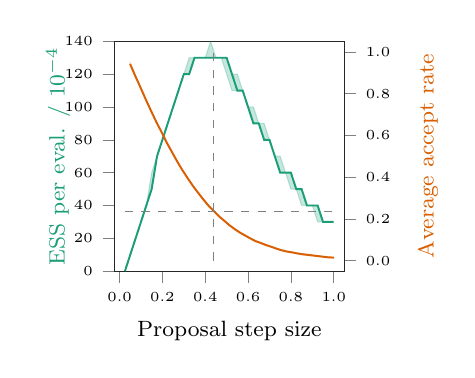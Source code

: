 % This file was created by matplotlib2tikz v0.6.11.
\pgfplotsset{scaled y ticks=false}
\begin{tikzpicture}

\definecolor{color1}{rgb}{0.851,0.373,0.008}
\definecolor{color0}{rgb}{0.106,0.62,0.467}

\begin{axis}[
  xlabel={\footnotesize Proposal step size},
  ylabel={\footnotesize\color{color0} ESS per eval. / $10^{-4}$},
  y label style={at={(axis description cs:-0.15,.5)},rotate=0,anchor=south},
  width=45mm,
  height=45mm,
  xmin=-0.024, xmax=1.049,
  ymin=-0.0, ymax=0.014,
  xtick={-0.2,0,0.2,0.4,0.6,0.8,1,1.2},
  xticklabels={,0.0,0.2,0.4,0.6,0.8,1.0,},
  ytick={-0.002,0,0.002,0.004,0.006,0.008,0.01,0.012,0.014},
  yticklabels={,0,20,40,60,80,100,120,140},
  tick align=outside,
  tick pos=left,
  x grid style={white!80.0!black},
  y grid style={white!80.0!black},
  axis line style={lightgray!20.0!black},
  every tick label/.append style={font=\tiny},
]
\path [draw=color0, fill=color0, opacity=0.25] (axis cs:0.025,0.0)
--(axis cs:0.025,0.0)
--(axis cs:0.05,0.001)
--(axis cs:0.075,0.002)
--(axis cs:0.1,0.003)
--(axis cs:0.125,0.004)
--(axis cs:0.15,0.005)
--(axis cs:0.175,0.007)
--(axis cs:0.2,0.008)
--(axis cs:0.225,0.009)
--(axis cs:0.25,0.01)
--(axis cs:0.275,0.011)
--(axis cs:0.3,0.012)
--(axis cs:0.325,0.012)
--(axis cs:0.35,0.013)
--(axis cs:0.375,0.013)
--(axis cs:0.4,0.013)
--(axis cs:0.425,0.013)
--(axis cs:0.45,0.013)
--(axis cs:0.475,0.013)
--(axis cs:0.5,0.012)
--(axis cs:0.525,0.011)
--(axis cs:0.55,0.011)
--(axis cs:0.575,0.011)
--(axis cs:0.6,0.01)
--(axis cs:0.625,0.009)
--(axis cs:0.65,0.009)
--(axis cs:0.675,0.008)
--(axis cs:0.7,0.008)
--(axis cs:0.725,0.007)
--(axis cs:0.75,0.006)
--(axis cs:0.775,0.006)
--(axis cs:0.8,0.005)
--(axis cs:0.825,0.005)
--(axis cs:0.85,0.004)
--(axis cs:0.875,0.004)
--(axis cs:0.9,0.004)
--(axis cs:0.925,0.003)
--(axis cs:0.95,0.003)
--(axis cs:0.975,0.003)
--(axis cs:1,0.003)
--(axis cs:1,0.003)
--(axis cs:1,0.003)
--(axis cs:0.975,0.003)
--(axis cs:0.95,0.003)
--(axis cs:0.925,0.004)
--(axis cs:0.9,0.004)
--(axis cs:0.875,0.004)
--(axis cs:0.85,0.005)
--(axis cs:0.825,0.005)
--(axis cs:0.8,0.006)
--(axis cs:0.775,0.006)
--(axis cs:0.75,0.007)
--(axis cs:0.725,0.007)
--(axis cs:0.7,0.008)
--(axis cs:0.675,0.009)
--(axis cs:0.65,0.009)
--(axis cs:0.625,0.01)
--(axis cs:0.6,0.01)
--(axis cs:0.575,0.011)
--(axis cs:0.55,0.012)
--(axis cs:0.525,0.012)
--(axis cs:0.5,0.013)
--(axis cs:0.475,0.013)
--(axis cs:0.45,0.013)
--(axis cs:0.425,0.014)
--(axis cs:0.4,0.013)
--(axis cs:0.375,0.013)
--(axis cs:0.35,0.013)
--(axis cs:0.325,0.013)
--(axis cs:0.3,0.012)
--(axis cs:0.275,0.011)
--(axis cs:0.25,0.01)
--(axis cs:0.225,0.009)
--(axis cs:0.2,0.008)
--(axis cs:0.175,0.007)
--(axis cs:0.15,0.006)
--(axis cs:0.125,0.004)
--(axis cs:0.1,0.003)
--(axis cs:0.075,0.002)
--(axis cs:0.05,0.001)
--(axis cs:0.025,0.0)
--cycle;

\addplot [line width=0.7pt, color0, forget plot]
table {%
0.025 0.0
0.05 0.001
0.075 0.002
0.1 0.003
0.125 0.004
0.15 0.005
0.175 0.007
0.2 0.008
0.225 0.009
0.25 0.01
0.275 0.011
0.3 0.012
0.325 0.012
0.35 0.013
0.375 0.013
0.4 0.013
0.425 0.013
0.45 0.013
0.475 0.013
0.5 0.013
0.525 0.012
0.55 0.011
0.575 0.011
0.6 0.01
0.625 0.009
0.65 0.009
0.675 0.008
0.7 0.008
0.725 0.007
0.75 0.006
0.775 0.006
0.8 0.006
0.825 0.005
0.85 0.005
0.875 0.004
0.9 0.004
0.925 0.004
0.95 0.003
0.975 0.003
1 0.003
};
\end{axis}

\begin{axis}[
  ylabel={\footnotesize\color{color1} Average accept rate},
  axis y line*=right,
  axis x line=none,
  y label style={at={(axis description cs:1.45,.5)},rotate=0,anchor=south},
  width=45mm,
  height=45mm,
  xmin=-0.05, xmax=1.05,
  ymin=-0.05, ymax=1.05,
  ytick={-0.2,0,0.2,0.4,0.6,0.8,1,1.2},
  yticklabels={,0.0,0.2,0.4,0.6,0.8,1.0,},
  tick align=outside,
  tick pos=right,
  x grid style={white!80.0!black},
  y grid style={white!80.0!black},
  axis line style={lightgray!20.0!black},
  every tick label/.append style={font=\tiny},
]
\path [draw=color1, fill=color1, opacity=0.25] (axis cs:0.025,0.945)
--(axis cs:0.025,0.939)
--(axis cs:0.05,0.881)
--(axis cs:0.075,0.827)
--(axis cs:0.1,0.77)
--(axis cs:0.125,0.715)
--(axis cs:0.15,0.664)
--(axis cs:0.175,0.614)
--(axis cs:0.2,0.563)
--(axis cs:0.225,0.518)
--(axis cs:0.25,0.475)
--(axis cs:0.275,0.432)
--(axis cs:0.3,0.394)
--(axis cs:0.325,0.357)
--(axis cs:0.35,0.324)
--(axis cs:0.375,0.291)
--(axis cs:0.4,0.262)
--(axis cs:0.425,0.237)
--(axis cs:0.45,0.21)
--(axis cs:0.475,0.19)
--(axis cs:0.5,0.169)
--(axis cs:0.525,0.149)
--(axis cs:0.55,0.133)
--(axis cs:0.575,0.119)
--(axis cs:0.6,0.106)
--(axis cs:0.625,0.092)
--(axis cs:0.65,0.082)
--(axis cs:0.675,0.073)
--(axis cs:0.7,0.066)
--(axis cs:0.725,0.056)
--(axis cs:0.75,0.048)
--(axis cs:0.775,0.043)
--(axis cs:0.8,0.039)
--(axis cs:0.825,0.033)
--(axis cs:0.85,0.028)
--(axis cs:0.875,0.026)
--(axis cs:0.9,0.024)
--(axis cs:0.925,0.02)
--(axis cs:0.95,0.017)
--(axis cs:0.975,0.015)
--(axis cs:1,0.014)
--(axis cs:1,0.016)
--(axis cs:1,0.016)
--(axis cs:0.975,0.017)
--(axis cs:0.95,0.02)
--(axis cs:0.925,0.024)
--(axis cs:0.9,0.026)
--(axis cs:0.875,0.03)
--(axis cs:0.85,0.034)
--(axis cs:0.825,0.036)
--(axis cs:0.8,0.042)
--(axis cs:0.775,0.046)
--(axis cs:0.75,0.052)
--(axis cs:0.725,0.06)
--(axis cs:0.7,0.068)
--(axis cs:0.675,0.078)
--(axis cs:0.65,0.087)
--(axis cs:0.625,0.096)
--(axis cs:0.6,0.108)
--(axis cs:0.575,0.123)
--(axis cs:0.55,0.137)
--(axis cs:0.525,0.154)
--(axis cs:0.5,0.172)
--(axis cs:0.475,0.194)
--(axis cs:0.45,0.215)
--(axis cs:0.425,0.239)
--(axis cs:0.4,0.266)
--(axis cs:0.375,0.297)
--(axis cs:0.35,0.328)
--(axis cs:0.325,0.36)
--(axis cs:0.3,0.399)
--(axis cs:0.275,0.436)
--(axis cs:0.25,0.478)
--(axis cs:0.225,0.524)
--(axis cs:0.2,0.57)
--(axis cs:0.175,0.62)
--(axis cs:0.15,0.667)
--(axis cs:0.125,0.722)
--(axis cs:0.1,0.775)
--(axis cs:0.075,0.831)
--(axis cs:0.05,0.887)
--(axis cs:0.025,0.945)
--cycle;

\addplot [line width=0.7pt, color1, forget plot]
table {%
0.025 0.942
0.05 0.884
0.075 0.829
0.1 0.772
0.125 0.718
0.15 0.665
0.175 0.617
0.2 0.566
0.225 0.521
0.25 0.476
0.275 0.434
0.3 0.396
0.325 0.359
0.35 0.326
0.375 0.294
0.4 0.264
0.425 0.238
0.45 0.213
0.475 0.192
0.5 0.17
0.525 0.152
0.55 0.135
0.575 0.121
0.6 0.107
0.625 0.094
0.65 0.085
0.675 0.075
0.7 0.067
0.725 0.058
0.75 0.05
0.775 0.044
0.8 0.04
0.825 0.035
0.85 0.031
0.875 0.028
0.9 0.025
0.925 0.022
0.95 0.019
0.975 0.016
1 0.015
};
\addplot [lightgray!66.928!black, dashed, forget plot]
table {%
0 0.234
1 0.234
};
\addplot [lightgray!66.928!black, dashed, forget plot]
table {%
0.425 0
0.425 1
};

\end{axis}

\end{tikzpicture}

